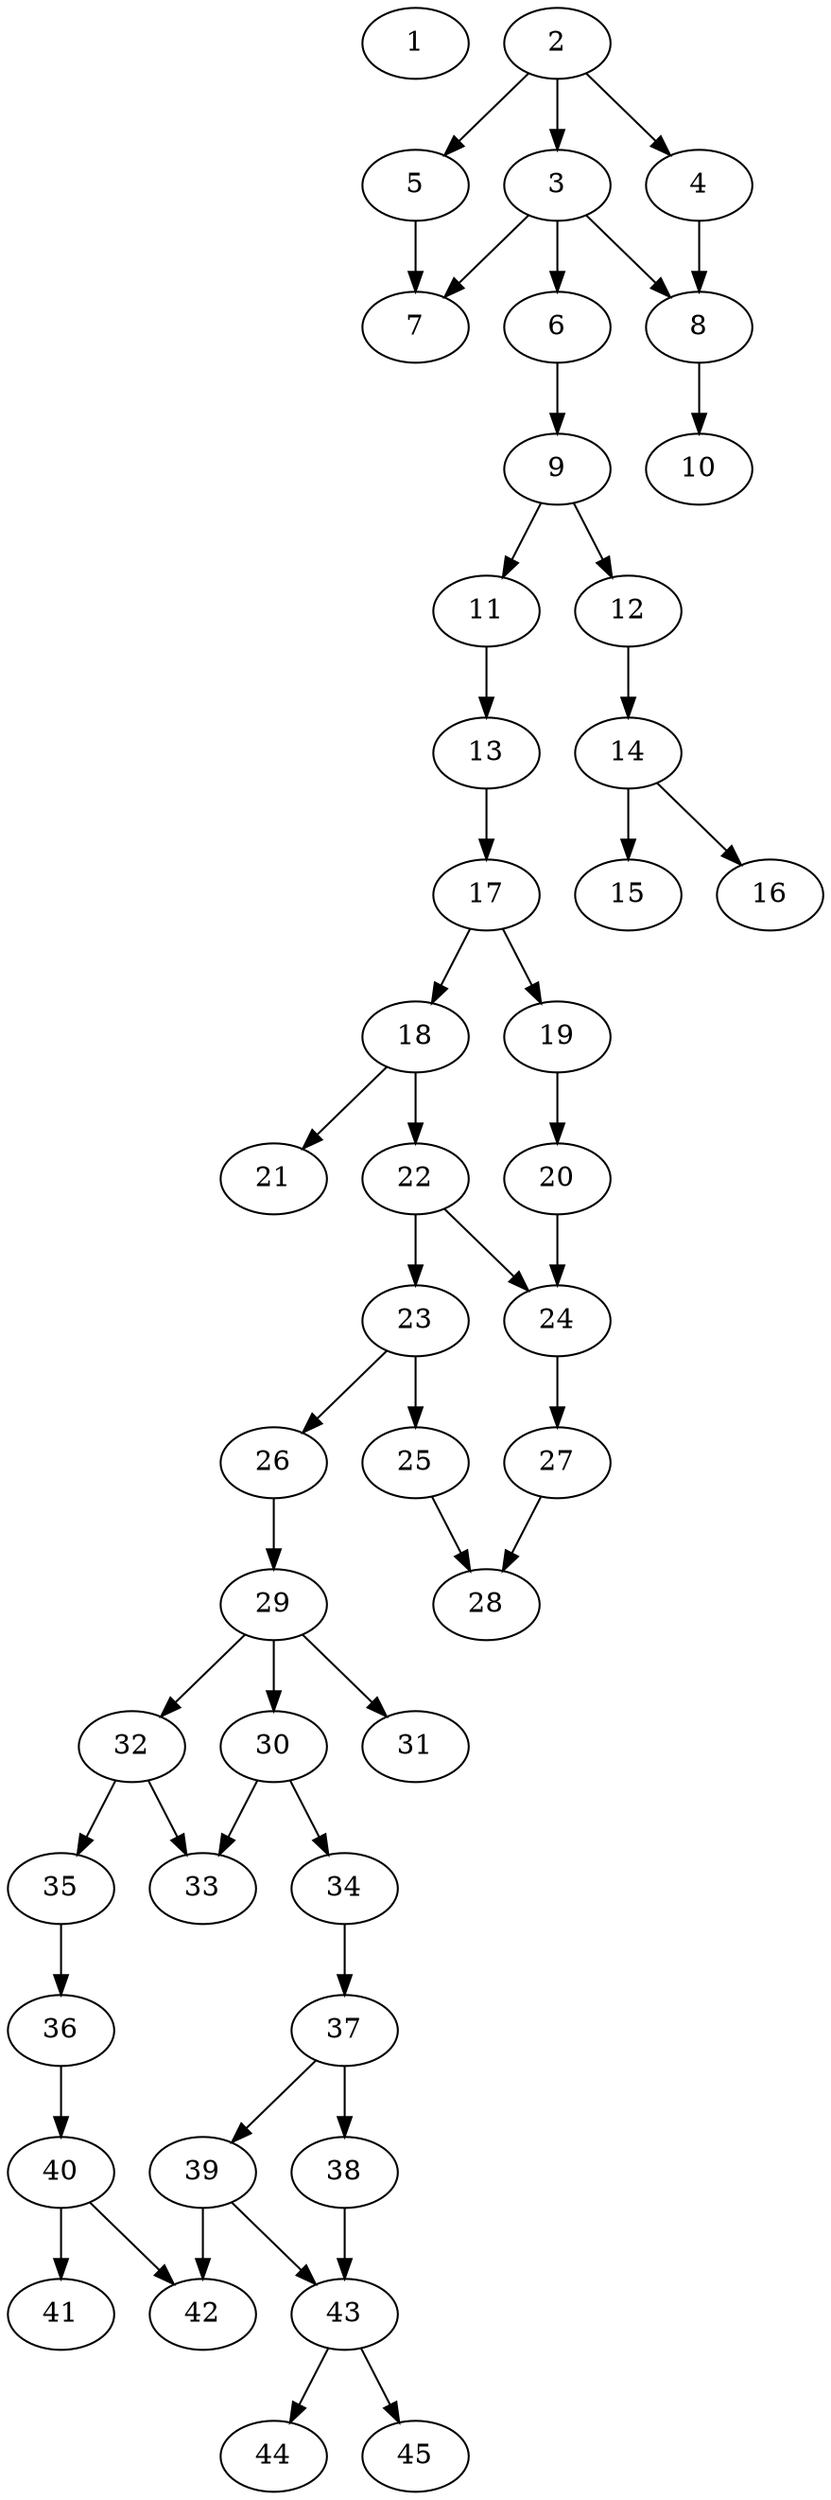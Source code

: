 // DAG automatically generated by daggen at Thu Oct  3 14:07:25 2019
// ./daggen --dot -n 45 --ccr 0.4 --fat 0.3 --regular 0.7 --density 0.5 --mindata 5242880 --maxdata 52428800 
digraph G {
  1 [size="77568000", alpha="0.17", expect_size="31027200"] 
  2 [size="42117120", alpha="0.11", expect_size="16846848"] 
  2 -> 3 [size ="16846848"]
  2 -> 4 [size ="16846848"]
  2 -> 5 [size ="16846848"]
  3 [size="99376640", alpha="0.11", expect_size="39750656"] 
  3 -> 6 [size ="39750656"]
  3 -> 7 [size ="39750656"]
  3 -> 8 [size ="39750656"]
  4 [size="27617280", alpha="0.07", expect_size="11046912"] 
  4 -> 8 [size ="11046912"]
  5 [size="71055360", alpha="0.06", expect_size="28422144"] 
  5 -> 7 [size ="28422144"]
  6 [size="41594880", alpha="0.07", expect_size="16637952"] 
  6 -> 9 [size ="16637952"]
  7 [size="44019200", alpha="0.17", expect_size="17607680"] 
  8 [size="122496000", alpha="0.13", expect_size="48998400"] 
  8 -> 10 [size ="48998400"]
  9 [size="52047360", alpha="0.10", expect_size="20818944"] 
  9 -> 11 [size ="20818944"]
  9 -> 12 [size ="20818944"]
  10 [size="99351040", alpha="0.04", expect_size="39740416"] 
  11 [size="57832960", alpha="0.11", expect_size="23133184"] 
  11 -> 13 [size ="23133184"]
  12 [size="38814720", alpha="0.01", expect_size="15525888"] 
  12 -> 14 [size ="15525888"]
  13 [size="101401600", alpha="0.11", expect_size="40560640"] 
  13 -> 17 [size ="40560640"]
  14 [size="46620160", alpha="0.01", expect_size="18648064"] 
  14 -> 15 [size ="18648064"]
  14 -> 16 [size ="18648064"]
  15 [size="89438720", alpha="0.14", expect_size="35775488"] 
  16 [size="123169280", alpha="0.10", expect_size="49267712"] 
  17 [size="47969280", alpha="0.06", expect_size="19187712"] 
  17 -> 18 [size ="19187712"]
  17 -> 19 [size ="19187712"]
  18 [size="27486720", alpha="0.05", expect_size="10994688"] 
  18 -> 21 [size ="10994688"]
  18 -> 22 [size ="10994688"]
  19 [size="104197120", alpha="0.18", expect_size="41678848"] 
  19 -> 20 [size ="41678848"]
  20 [size="42588160", alpha="0.09", expect_size="17035264"] 
  20 -> 24 [size ="17035264"]
  21 [size="68052480", alpha="0.12", expect_size="27220992"] 
  22 [size="13232640", alpha="0.19", expect_size="5293056"] 
  22 -> 23 [size ="5293056"]
  22 -> 24 [size ="5293056"]
  23 [size="19120640", alpha="0.02", expect_size="7648256"] 
  23 -> 25 [size ="7648256"]
  23 -> 26 [size ="7648256"]
  24 [size="84830720", alpha="0.06", expect_size="33932288"] 
  24 -> 27 [size ="33932288"]
  25 [size="89779200", alpha="0.01", expect_size="35911680"] 
  25 -> 28 [size ="35911680"]
  26 [size="56742400", alpha="0.20", expect_size="22696960"] 
  26 -> 29 [size ="22696960"]
  27 [size="115630080", alpha="0.04", expect_size="46252032"] 
  27 -> 28 [size ="46252032"]
  28 [size="30151680", alpha="0.08", expect_size="12060672"] 
  29 [size="59816960", alpha="0.17", expect_size="23926784"] 
  29 -> 30 [size ="23926784"]
  29 -> 31 [size ="23926784"]
  29 -> 32 [size ="23926784"]
  30 [size="45437440", alpha="0.01", expect_size="18174976"] 
  30 -> 33 [size ="18174976"]
  30 -> 34 [size ="18174976"]
  31 [size="100014080", alpha="0.13", expect_size="40005632"] 
  32 [size="52083200", alpha="0.10", expect_size="20833280"] 
  32 -> 33 [size ="20833280"]
  32 -> 35 [size ="20833280"]
  33 [size="48616960", alpha="0.01", expect_size="19446784"] 
  34 [size="57922560", alpha="0.18", expect_size="23169024"] 
  34 -> 37 [size ="23169024"]
  35 [size="94512640", alpha="0.08", expect_size="37805056"] 
  35 -> 36 [size ="37805056"]
  36 [size="98370560", alpha="0.16", expect_size="39348224"] 
  36 -> 40 [size ="39348224"]
  37 [size="97984000", alpha="0.10", expect_size="39193600"] 
  37 -> 38 [size ="39193600"]
  37 -> 39 [size ="39193600"]
  38 [size="124267520", alpha="0.07", expect_size="49707008"] 
  38 -> 43 [size ="49707008"]
  39 [size="50682880", alpha="0.20", expect_size="20273152"] 
  39 -> 42 [size ="20273152"]
  39 -> 43 [size ="20273152"]
  40 [size="34135040", alpha="0.17", expect_size="13654016"] 
  40 -> 41 [size ="13654016"]
  40 -> 42 [size ="13654016"]
  41 [size="42903040", alpha="0.03", expect_size="17161216"] 
  42 [size="121717760", alpha="0.10", expect_size="48687104"] 
  43 [size="60357120", alpha="0.18", expect_size="24142848"] 
  43 -> 44 [size ="24142848"]
  43 -> 45 [size ="24142848"]
  44 [size="65082880", alpha="0.17", expect_size="26033152"] 
  45 [size="51440640", alpha="0.10", expect_size="20576256"] 
}
